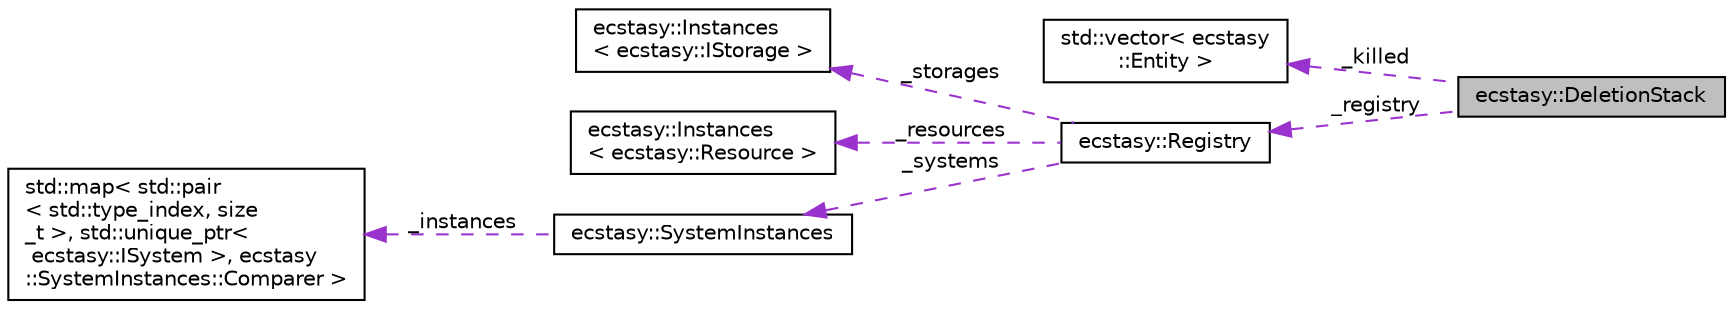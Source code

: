 digraph "ecstasy::DeletionStack"
{
 // LATEX_PDF_SIZE
  edge [fontname="Helvetica",fontsize="10",labelfontname="Helvetica",labelfontsize="10"];
  node [fontname="Helvetica",fontsize="10",shape=record];
  rankdir="LR";
  Node1 [label="ecstasy::DeletionStack",height=0.2,width=0.4,color="black", fillcolor="grey75", style="filled", fontcolor="black",tooltip="Helper to manage entity deletion safely within an iteration."];
  Node2 -> Node1 [dir="back",color="darkorchid3",fontsize="10",style="dashed",label=" _killed" ,fontname="Helvetica"];
  Node2 [label="std::vector\< ecstasy\l::Entity \>",height=0.2,width=0.4,color="black", fillcolor="white", style="filled",URL="/home/runner/work/ecstasy/ecstasy/doc/external/cppreference-doxygen-web.tag.xml$cpp/container/vector.html",tooltip=" "];
  Node3 -> Node1 [dir="back",color="darkorchid3",fontsize="10",style="dashed",label=" _registry" ,fontname="Helvetica"];
  Node3 [label="ecstasy::Registry",height=0.2,width=0.4,color="black", fillcolor="white", style="filled",URL="$classecstasy_1_1_registry.html",tooltip="Base of an ECS architecture."];
  Node4 -> Node3 [dir="back",color="darkorchid3",fontsize="10",style="dashed",label=" _storages" ,fontname="Helvetica"];
  Node4 [label="ecstasy::Instances\l\< ecstasy::IStorage \>",height=0.2,width=0.4,color="black", fillcolor="white", style="filled",URL="$classecstasy_1_1_instances.html",tooltip=" "];
  Node5 -> Node3 [dir="back",color="darkorchid3",fontsize="10",style="dashed",label=" _resources" ,fontname="Helvetica"];
  Node5 [label="ecstasy::Instances\l\< ecstasy::Resource \>",height=0.2,width=0.4,color="black", fillcolor="white", style="filled",URL="$classecstasy_1_1_instances.html",tooltip=" "];
  Node6 -> Node3 [dir="back",color="darkorchid3",fontsize="10",style="dashed",label=" _systems" ,fontname="Helvetica"];
  Node6 [label="ecstasy::SystemInstances",height=0.2,width=0.4,color="black", fillcolor="white", style="filled",URL="$classecstasy_1_1_system_instances.html",tooltip="Set of instances inheriting from the Base type."];
  Node7 -> Node6 [dir="back",color="darkorchid3",fontsize="10",style="dashed",label=" _instances" ,fontname="Helvetica"];
  Node7 [label="std::map\< std::pair\l\< std::type_index, size\l_t \>, std::unique_ptr\<\l ecstasy::ISystem \>, ecstasy\l::SystemInstances::Comparer \>",height=0.2,width=0.4,color="black", fillcolor="white", style="filled",URL="/home/runner/work/ecstasy/ecstasy/doc/external/cppreference-doxygen-web.tag.xml$cpp/container/map.html",tooltip=" "];
}
